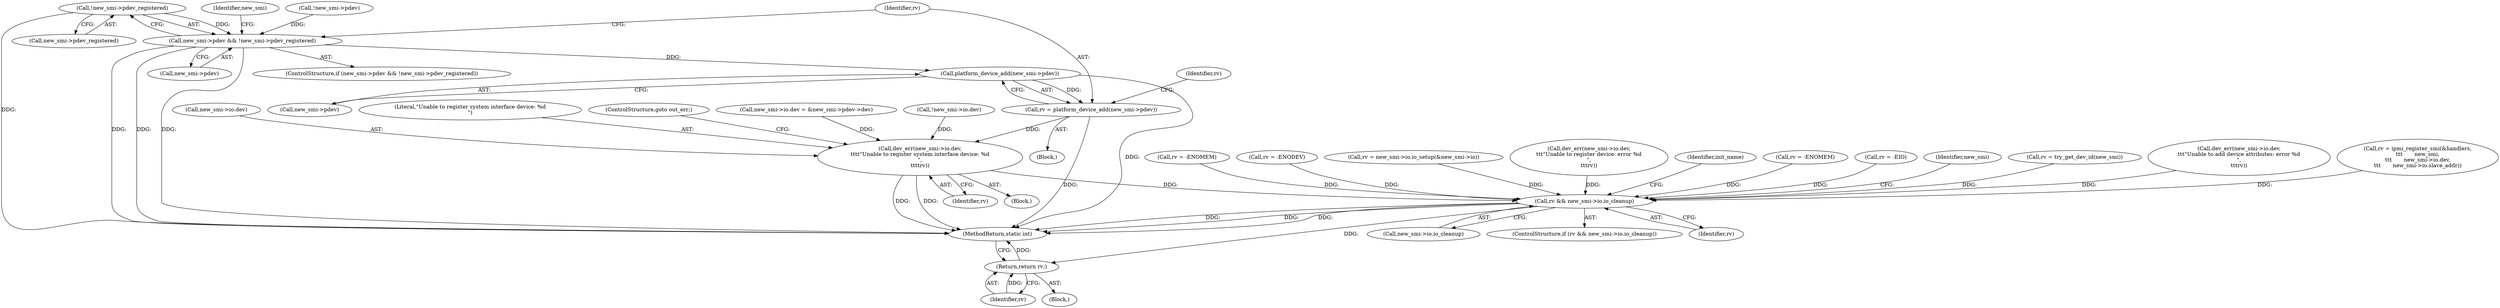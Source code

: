 digraph "0_linux_401e7e88d4ef80188ffa07095ac00456f901b8c4@pointer" {
"1000461" [label="(Call,!new_smi->pdev_registered)"];
"1000457" [label="(Call,new_smi->pdev && !new_smi->pdev_registered)"];
"1000468" [label="(Call,platform_device_add(new_smi->pdev))"];
"1000466" [label="(Call,rv = platform_device_add(new_smi->pdev))"];
"1000475" [label="(Call,dev_err(new_smi->io.dev,\n\t\t\t\t\"Unable to register system interface device: %d\n\",\n\t\t\t\trv))"];
"1000579" [label="(Call,rv && new_smi->io.io_cleanup)"];
"1000601" [label="(Return,return rv;)"];
"1000461" [label="(Call,!new_smi->pdev_registered)"];
"1000342" [label="(Call,rv = -ENODEV)"];
"1000305" [label="(Call,rv = new_smi->io.io_setup(&new_smi->io))"];
"1000542" [label="(Call,dev_err(new_smi->io.dev,\n\t\t\t\"Unable to register device: error %d\n\",\n\t\t\trv))"];
"1000457" [label="(Call,new_smi->pdev && !new_smi->pdev_registered)"];
"1000600" [label="(Identifier,init_name)"];
"1000235" [label="(Call,rv = -ENOMEM)"];
"1000469" [label="(Call,new_smi->pdev)"];
"1000467" [label="(Identifier,rv)"];
"1000482" [label="(Identifier,rv)"];
"1000581" [label="(Call,new_smi->io.io_cleanup)"];
"1000458" [label="(Call,new_smi->pdev)"];
"1000192" [label="(Call,rv = -EIO)"];
"1000590" [label="(Identifier,new_smi)"];
"1000347" [label="(Call,rv = try_get_dev_id(new_smi))"];
"1000578" [label="(ControlStructure,if (rv && new_smi->io.io_cleanup))"];
"1000492" [label="(Identifier,new_smi)"];
"1000465" [label="(Block,)"];
"1000579" [label="(Call,rv && new_smi->io.io_cleanup)"];
"1000580" [label="(Identifier,rv)"];
"1000468" [label="(Call,platform_device_add(new_smi->pdev))"];
"1000483" [label="(ControlStructure,goto out_err;)"];
"1000240" [label="(Call,new_smi->io.dev = &new_smi->pdev->dev)"];
"1000601" [label="(Return,return rv;)"];
"1000203" [label="(Call,!new_smi->io.dev)"];
"1000509" [label="(Call,dev_err(new_smi->io.dev,\n\t\t\t\"Unable to add device attributes: error %d\n\",\n\t\t\trv))"];
"1000462" [label="(Call,new_smi->pdev_registered)"];
"1000466" [label="(Call,rv = platform_device_add(new_smi->pdev))"];
"1000523" [label="(Call,rv = ipmi_register_smi(&handlers,\n\t\t\t       new_smi,\n\t\t\t       new_smi->io.dev,\n\t\t\t       new_smi->io.slave_addr))"];
"1000602" [label="(Identifier,rv)"];
"1000228" [label="(Call,!new_smi->pdev)"];
"1000473" [label="(Identifier,rv)"];
"1000603" [label="(MethodReturn,static int)"];
"1000476" [label="(Call,new_smi->io.dev)"];
"1000456" [label="(ControlStructure,if (new_smi->pdev && !new_smi->pdev_registered))"];
"1000475" [label="(Call,dev_err(new_smi->io.dev,\n\t\t\t\t\"Unable to register system interface device: %d\n\",\n\t\t\t\trv))"];
"1000474" [label="(Block,)"];
"1000286" [label="(Call,rv = -ENOMEM)"];
"1000481" [label="(Literal,\"Unable to register system interface device: %d\n\")"];
"1000113" [label="(Block,)"];
"1000461" -> "1000457"  [label="AST: "];
"1000461" -> "1000462"  [label="CFG: "];
"1000462" -> "1000461"  [label="AST: "];
"1000457" -> "1000461"  [label="CFG: "];
"1000461" -> "1000603"  [label="DDG: "];
"1000461" -> "1000457"  [label="DDG: "];
"1000457" -> "1000456"  [label="AST: "];
"1000457" -> "1000458"  [label="CFG: "];
"1000458" -> "1000457"  [label="AST: "];
"1000467" -> "1000457"  [label="CFG: "];
"1000492" -> "1000457"  [label="CFG: "];
"1000457" -> "1000603"  [label="DDG: "];
"1000457" -> "1000603"  [label="DDG: "];
"1000457" -> "1000603"  [label="DDG: "];
"1000228" -> "1000457"  [label="DDG: "];
"1000457" -> "1000468"  [label="DDG: "];
"1000468" -> "1000466"  [label="AST: "];
"1000468" -> "1000469"  [label="CFG: "];
"1000469" -> "1000468"  [label="AST: "];
"1000466" -> "1000468"  [label="CFG: "];
"1000468" -> "1000603"  [label="DDG: "];
"1000468" -> "1000466"  [label="DDG: "];
"1000466" -> "1000465"  [label="AST: "];
"1000467" -> "1000466"  [label="AST: "];
"1000473" -> "1000466"  [label="CFG: "];
"1000466" -> "1000603"  [label="DDG: "];
"1000466" -> "1000475"  [label="DDG: "];
"1000475" -> "1000474"  [label="AST: "];
"1000475" -> "1000482"  [label="CFG: "];
"1000476" -> "1000475"  [label="AST: "];
"1000481" -> "1000475"  [label="AST: "];
"1000482" -> "1000475"  [label="AST: "];
"1000483" -> "1000475"  [label="CFG: "];
"1000475" -> "1000603"  [label="DDG: "];
"1000475" -> "1000603"  [label="DDG: "];
"1000240" -> "1000475"  [label="DDG: "];
"1000203" -> "1000475"  [label="DDG: "];
"1000475" -> "1000579"  [label="DDG: "];
"1000579" -> "1000578"  [label="AST: "];
"1000579" -> "1000580"  [label="CFG: "];
"1000579" -> "1000581"  [label="CFG: "];
"1000580" -> "1000579"  [label="AST: "];
"1000581" -> "1000579"  [label="AST: "];
"1000590" -> "1000579"  [label="CFG: "];
"1000600" -> "1000579"  [label="CFG: "];
"1000579" -> "1000603"  [label="DDG: "];
"1000579" -> "1000603"  [label="DDG: "];
"1000579" -> "1000603"  [label="DDG: "];
"1000523" -> "1000579"  [label="DDG: "];
"1000235" -> "1000579"  [label="DDG: "];
"1000342" -> "1000579"  [label="DDG: "];
"1000286" -> "1000579"  [label="DDG: "];
"1000347" -> "1000579"  [label="DDG: "];
"1000509" -> "1000579"  [label="DDG: "];
"1000305" -> "1000579"  [label="DDG: "];
"1000192" -> "1000579"  [label="DDG: "];
"1000542" -> "1000579"  [label="DDG: "];
"1000579" -> "1000601"  [label="DDG: "];
"1000601" -> "1000113"  [label="AST: "];
"1000601" -> "1000602"  [label="CFG: "];
"1000602" -> "1000601"  [label="AST: "];
"1000603" -> "1000601"  [label="CFG: "];
"1000601" -> "1000603"  [label="DDG: "];
"1000602" -> "1000601"  [label="DDG: "];
}
